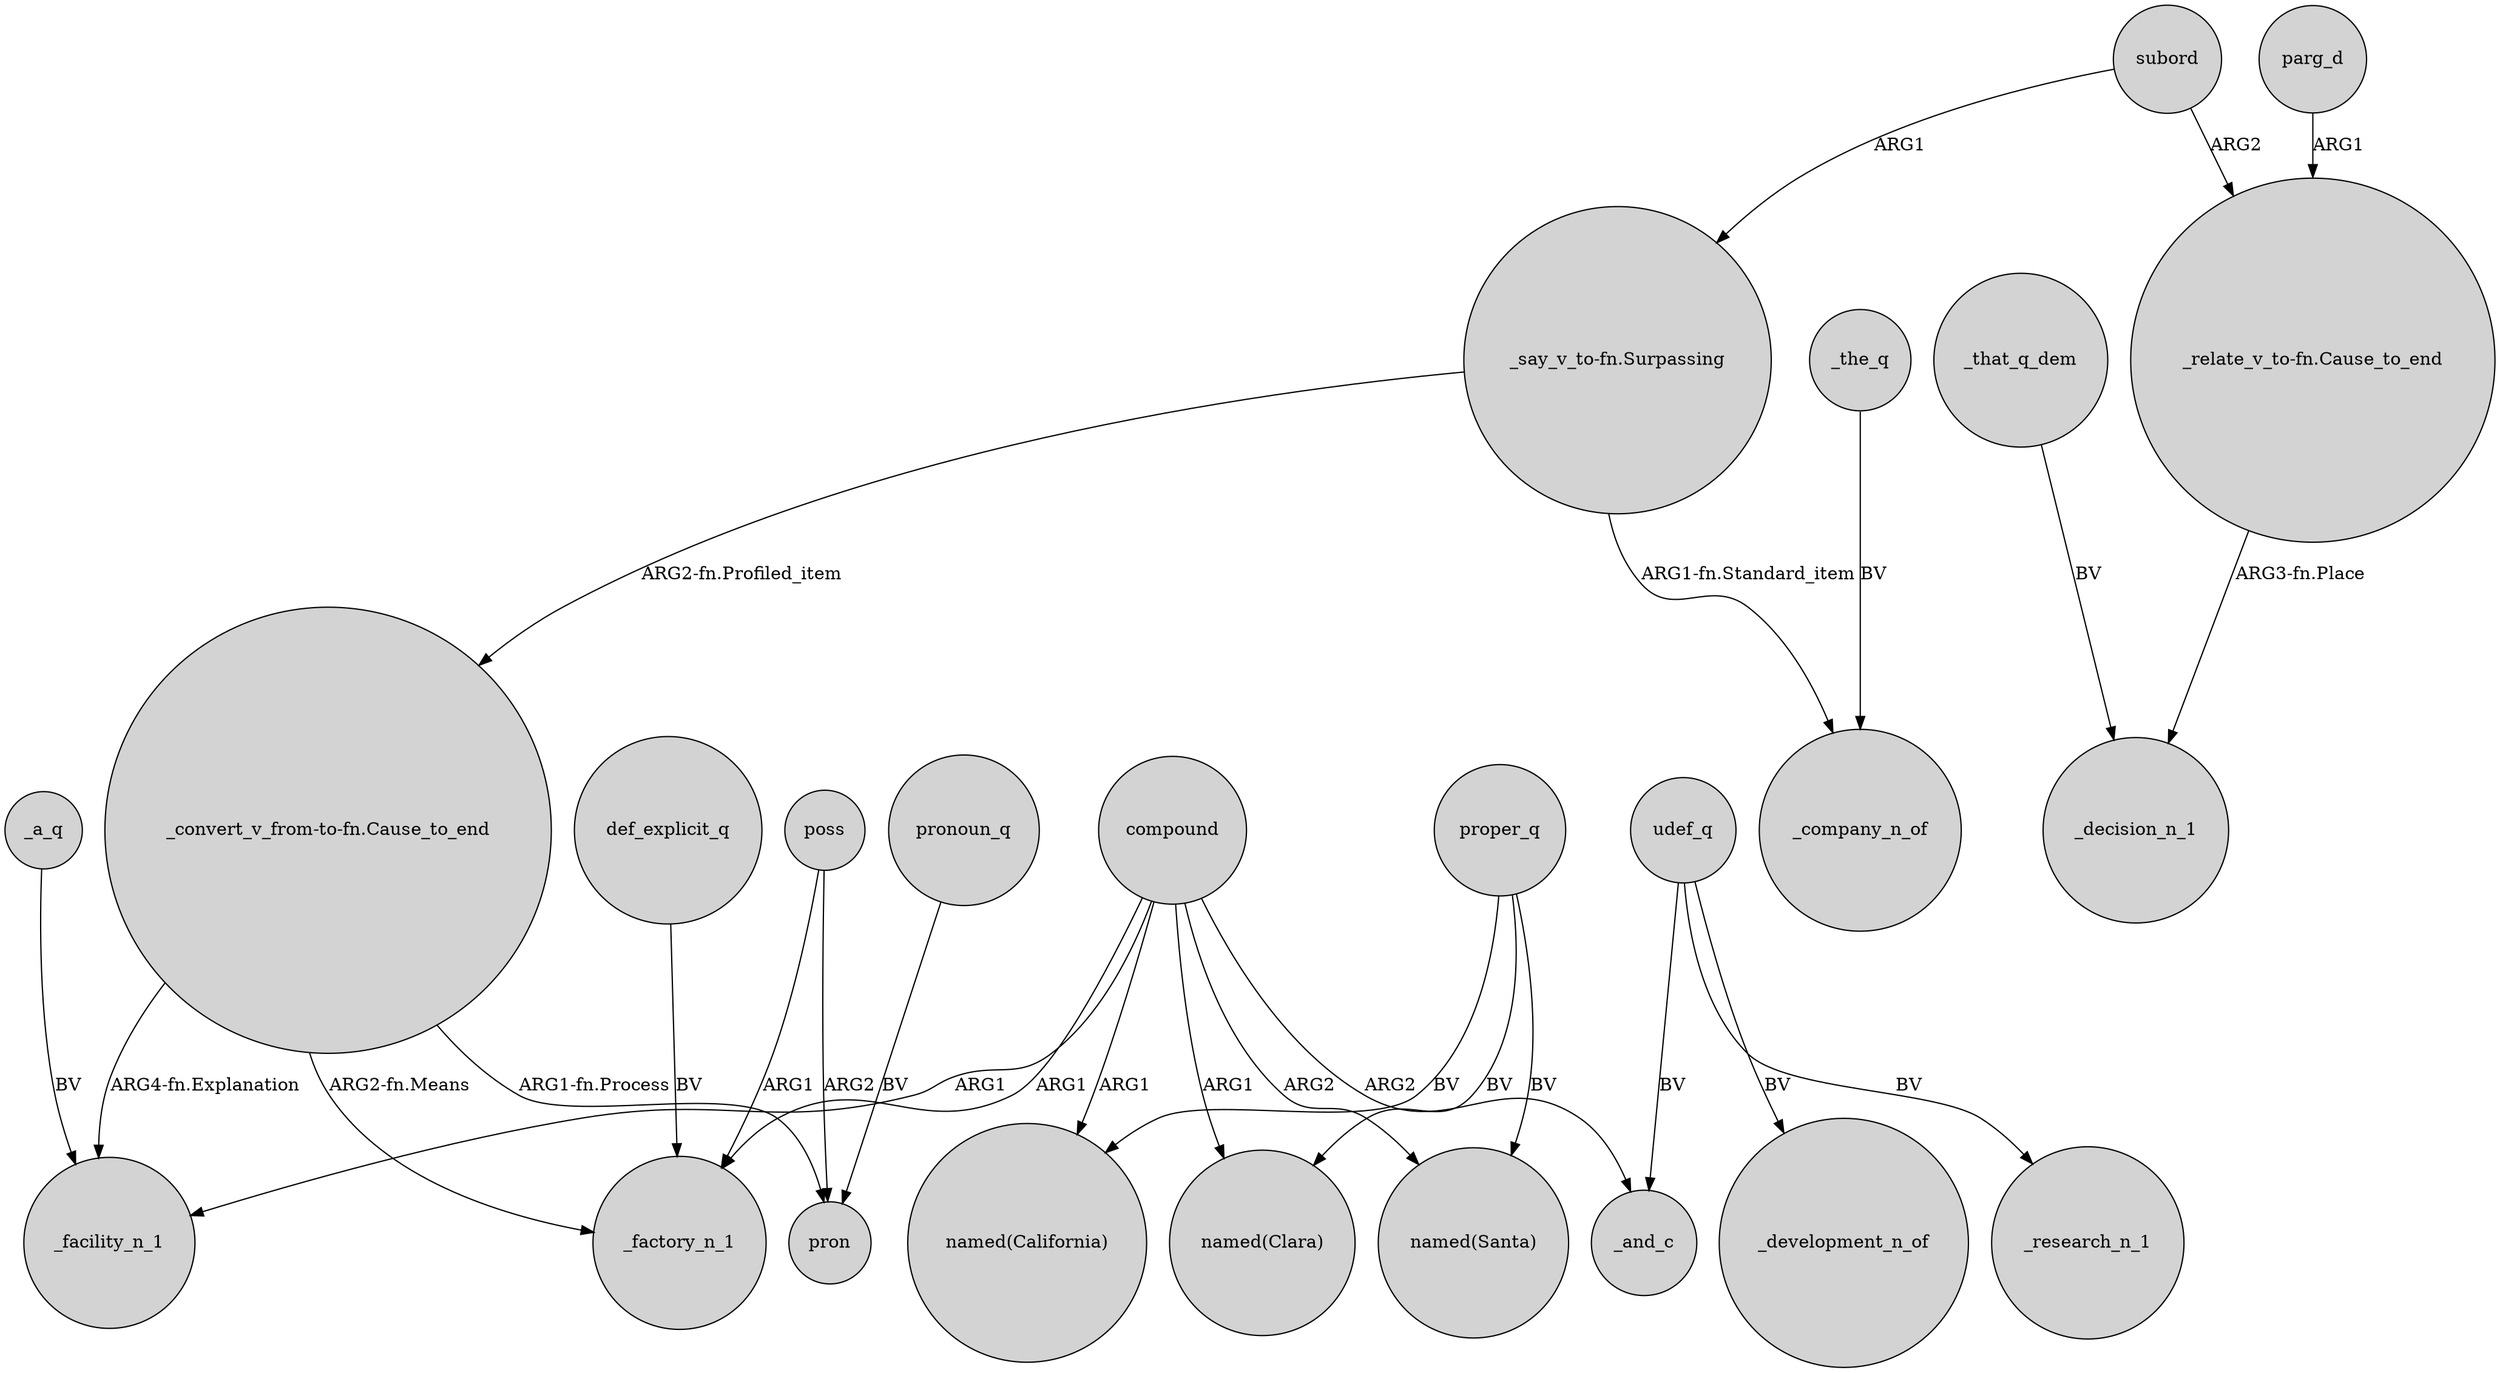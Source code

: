 digraph {
	node [shape=circle style=filled]
	"_convert_v_from-to-fn.Cause_to_end" -> _facility_n_1 [label="ARG4-fn.Explanation"]
	parg_d -> "_relate_v_to-fn.Cause_to_end" [label=ARG1]
	compound -> _factory_n_1 [label=ARG1]
	udef_q -> _development_n_of [label=BV]
	subord -> "_say_v_to-fn.Surpassing" [label=ARG1]
	proper_q -> "named(Clara)" [label=BV]
	_that_q_dem -> _decision_n_1 [label=BV]
	proper_q -> "named(California)" [label=BV]
	"_say_v_to-fn.Surpassing" -> _company_n_of [label="ARG1-fn.Standard_item"]
	compound -> "named(Santa)" [label=ARG2]
	udef_q -> _and_c [label=BV]
	def_explicit_q -> _factory_n_1 [label=BV]
	_a_q -> _facility_n_1 [label=BV]
	"_say_v_to-fn.Surpassing" -> "_convert_v_from-to-fn.Cause_to_end" [label="ARG2-fn.Profiled_item"]
	poss -> _factory_n_1 [label=ARG1]
	poss -> pron [label=ARG2]
	udef_q -> _research_n_1 [label=BV]
	"_relate_v_to-fn.Cause_to_end" -> _decision_n_1 [label="ARG3-fn.Place"]
	"_convert_v_from-to-fn.Cause_to_end" -> _factory_n_1 [label="ARG2-fn.Means"]
	compound -> "named(California)" [label=ARG1]
	pronoun_q -> pron [label=BV]
	proper_q -> "named(Santa)" [label=BV]
	compound -> "named(Clara)" [label=ARG1]
	compound -> _facility_n_1 [label=ARG1]
	"_convert_v_from-to-fn.Cause_to_end" -> pron [label="ARG1-fn.Process"]
	compound -> _and_c [label=ARG2]
	_the_q -> _company_n_of [label=BV]
	subord -> "_relate_v_to-fn.Cause_to_end" [label=ARG2]
}
